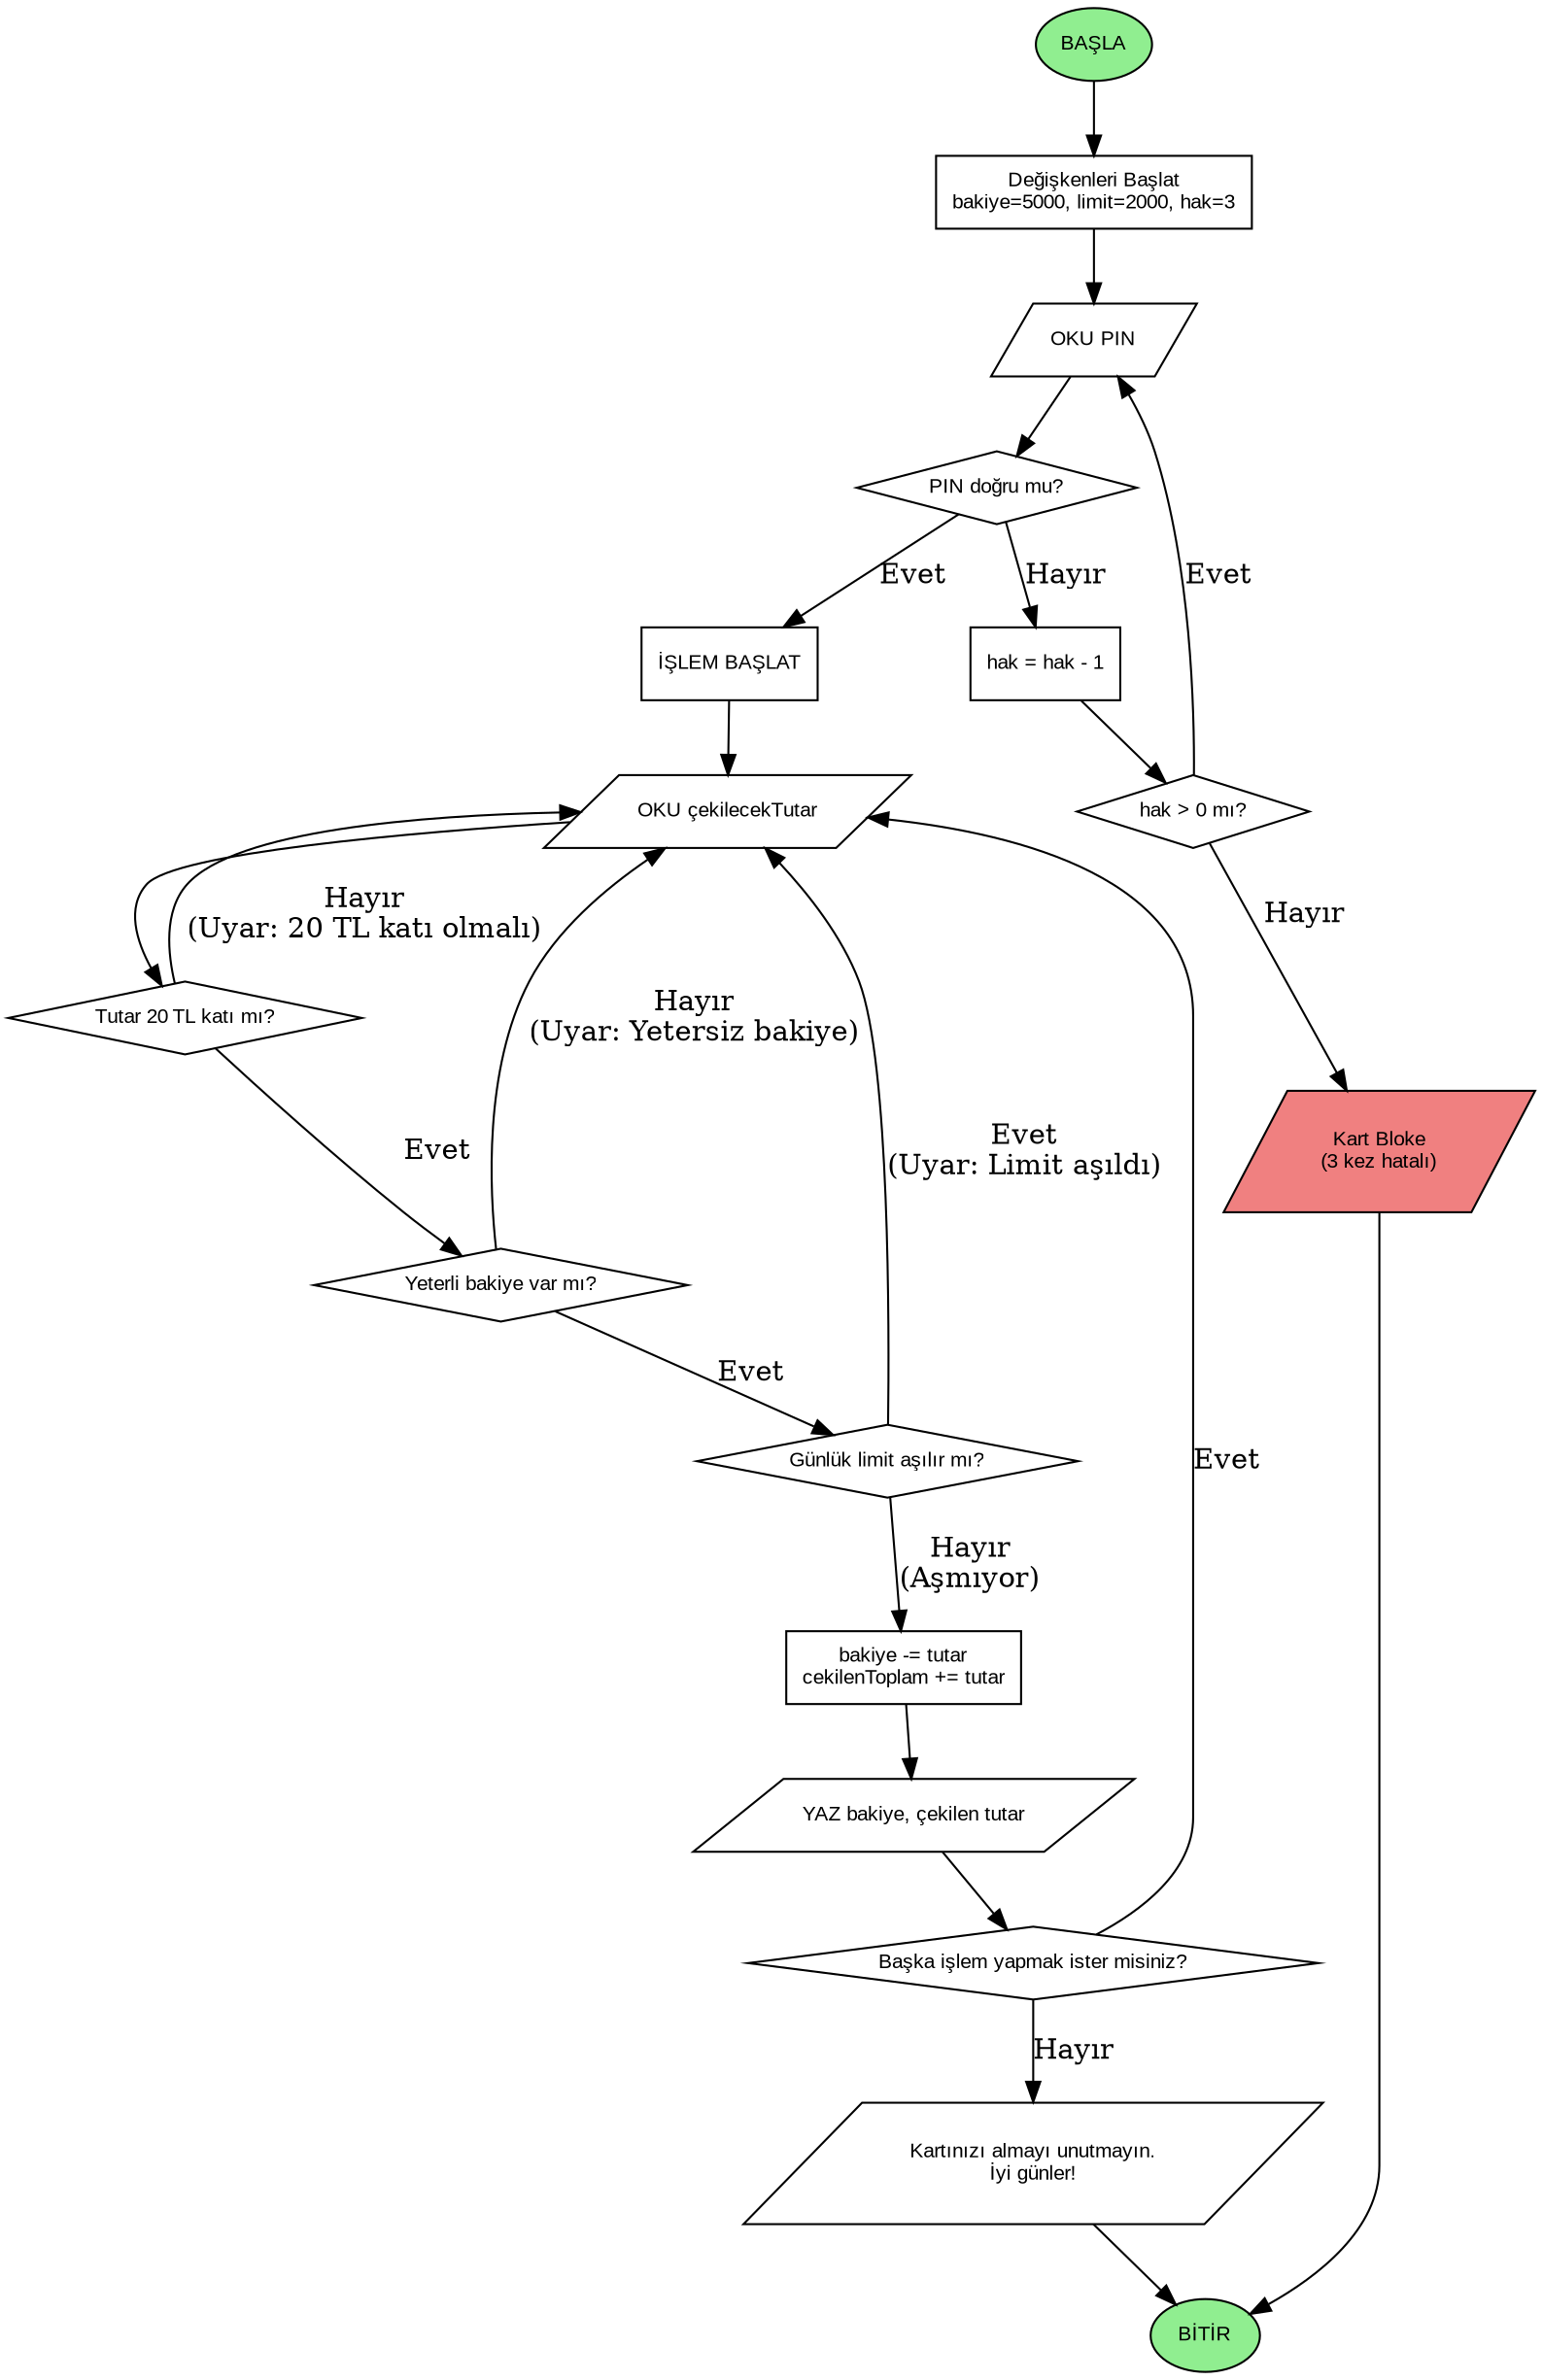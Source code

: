 digraph ATM_Para_Cekme {
    rankdir=TB;
    node [fontname="Arial", fontsize=10, style=filled, fillcolor=white];

    // --- Şekil tipleri ---
    start [label="BAŞLA", shape=ellipse, fillcolor=lightgreen];
    end [label="BİTİR", shape=ellipse, fillcolor=lightgreen];

    // --- PIN Doğrulama ---
    init [label="Değişkenleri Başlat\nbakiye=5000, limit=2000, hak=3", shape=box];
    pin_giris [label="OKU PIN", shape=parallelogram];
    pin_kontrol [label="PIN doğru mu?", shape=diamond];
    pin_hata [label="hak = hak - 1", shape=box];
    pin_hak [label="hak > 0 mı?", shape=diamond];
    pin_blok [label="Kart Bloke\n(3 kez hatalı)", shape=parallelogram, fillcolor=lightcoral];

    // --- Para çekme döngüsü ---
    islem_basla [label="İŞLEM BAŞLAT", shape=box];
    tutar_gir [label="OKU çekilecekTutar", shape=parallelogram];
    tutar_kontrol [label="Tutar 20 TL katı mı?", shape=diamond];
    bakiye_kontrol [label="Yeterli bakiye var mı?", shape=diamond];
    limit_kontrol [label="Günlük limit aşılır mı?", shape=diamond];
    para_cek [label="bakiye -= tutar\ncekilenToplam += tutar", shape=box];
    yaz_bilgi [label="YAZ bakiye, çekilen tutar", shape=parallelogram];
    tekrar [label="Başka işlem yapmak ister misiniz?", shape=diamond];
    iyi_gunler [label="Kartınızı almayı unutmayın.\nİyi günler!", shape=parallelogram];

    // --- Kenarlar (oklar) ---
    start -> init -> pin_giris;
    pin_giris -> pin_kontrol;

    pin_kontrol -> islem_basla [label="Evet"];
    pin_kontrol -> pin_hata [label="Hayır"];

    pin_hata -> pin_hak;
    pin_hak -> pin_giris [label="Evet"];
    pin_hak -> pin_blok [label="Hayır"];
    pin_blok -> end;

    // --- İşlem döngüsü ---
    islem_basla -> tutar_gir;
    tutar_gir -> tutar_kontrol;

    tutar_kontrol -> bakiye_kontrol [label="Evet"];
    tutar_kontrol -> tutar_gir [label="Hayır\n(Uyar: 20 TL katı olmalı)"];

    bakiye_kontrol -> limit_kontrol [label="Evet"];
    bakiye_kontrol -> tutar_gir [label="Hayır\n(Uyar: Yetersiz bakiye)"];

    limit_kontrol -> para_cek [label="Hayır\n(Aşmıyor)"];
    limit_kontrol -> tutar_gir [label="Evet\n(Uyar: Limit aşıldı)"];

    para_cek -> yaz_bilgi -> tekrar;

    tekrar -> tutar_gir [label="Evet"];
    tekrar -> iyi_gunler [label="Hayır"];

    iyi_gunler -> end;
}

